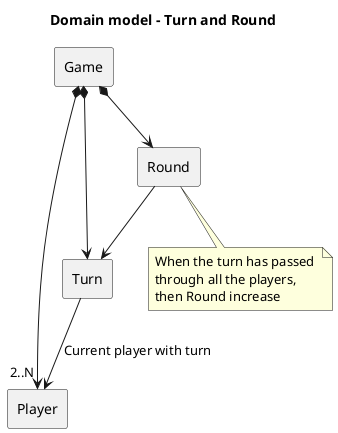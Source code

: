@startuml
title "Domain model - Turn and Round"

rectangle Game
rectangle Player
rectangle Turn
rectangle Round

Game *--> "2..N" Player
Game *--> Turn
Game *--> Round

Round --> Turn

Turn --> Player : "Current player with turn"

note as RoundAndTurn
	When the turn has passed 
	through all the players,
	then Round increase
end note

Round .. RoundAndTurn

@enduml